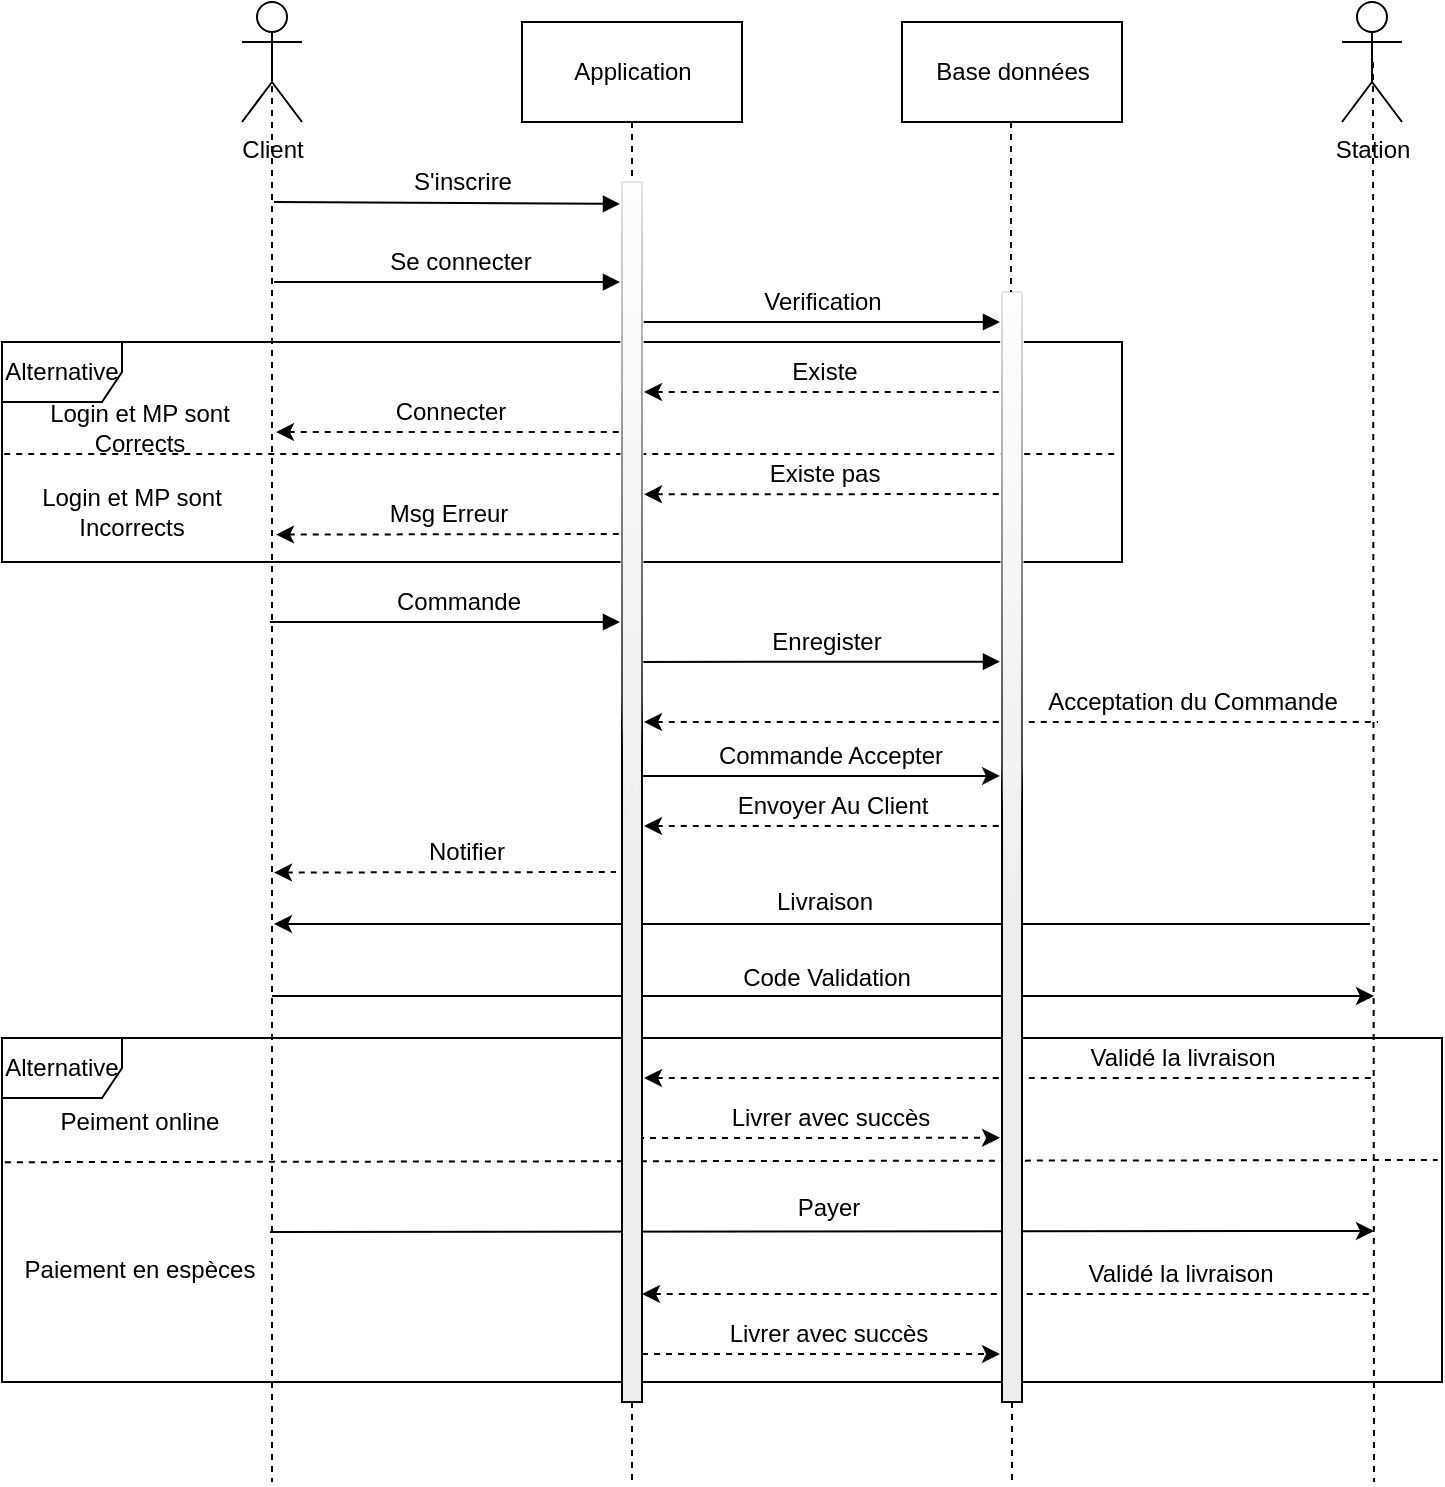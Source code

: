 <mxfile version="13.10.0" type="embed">
    <diagram id="mpSlv0D-25zA7CVjeN_R" name="Page-1">
        <mxGraphModel dx="768" dy="352" grid="1" gridSize="10" guides="1" tooltips="1" connect="1" arrows="1" fold="1" page="1" pageScale="1" pageWidth="827" pageHeight="1169" math="0" shadow="0">
            <root>
                <mxCell id="0"/>
                <mxCell id="1" parent="0"/>
                <mxCell id="69" value="Alternative" style="shape=umlFrame;whiteSpace=wrap;html=1;swimlaneFillColor=#ffffff;" vertex="1" parent="1">
                    <mxGeometry x="46" y="538" width="720" height="172" as="geometry"/>
                </mxCell>
                <mxCell id="27" value="Alternative" style="shape=umlFrame;whiteSpace=wrap;html=1;swimlaneFillColor=#ffffff;" vertex="1" parent="1">
                    <mxGeometry x="46" y="190" width="560" height="110" as="geometry"/>
                </mxCell>
                <mxCell id="12" style="rounded=0;orthogonalLoop=1;jettySize=auto;html=1;exitX=0.5;exitY=1;exitDx=0;exitDy=0;endArrow=none;endFill=0;dashed=1;" edge="1" parent="1" source="82">
                    <mxGeometry relative="1" as="geometry">
                        <mxPoint x="361" y="760" as="targetPoint"/>
                    </mxGeometry>
                </mxCell>
                <mxCell id="2" value="Application" style="html=1;" vertex="1" parent="1">
                    <mxGeometry x="306" y="30" width="110" height="50" as="geometry"/>
                </mxCell>
                <mxCell id="4" value="Base données" style="html=1;" vertex="1" parent="1">
                    <mxGeometry x="496" y="30" width="110" height="50" as="geometry"/>
                </mxCell>
                <mxCell id="13" style="rounded=0;orthogonalLoop=1;jettySize=auto;html=1;dashed=1;endArrow=none;endFill=0;" edge="1" parent="1">
                    <mxGeometry relative="1" as="geometry">
                        <mxPoint x="181" y="760" as="targetPoint"/>
                        <mxPoint x="181" y="110" as="sourcePoint"/>
                    </mxGeometry>
                </mxCell>
                <mxCell id="5" value="Client" style="shape=umlActor;verticalLabelPosition=bottom;verticalAlign=top;html=1;" vertex="1" parent="1">
                    <mxGeometry x="166" y="20" width="30" height="60" as="geometry"/>
                </mxCell>
                <mxCell id="8" value="Station" style="shape=umlActor;verticalLabelPosition=bottom;verticalAlign=top;html=1;" vertex="1" parent="1">
                    <mxGeometry x="716" y="20" width="30" height="60" as="geometry"/>
                </mxCell>
                <mxCell id="15" style="rounded=0;orthogonalLoop=1;jettySize=auto;html=1;exitX=0.5;exitY=1;exitDx=0;exitDy=0;endArrow=none;endFill=0;dashed=1;" edge="1" parent="1" source="84">
                    <mxGeometry relative="1" as="geometry">
                        <mxPoint x="551" y="760" as="targetPoint"/>
                        <mxPoint x="550.5" y="80" as="sourcePoint"/>
                    </mxGeometry>
                </mxCell>
                <mxCell id="17" style="rounded=0;orthogonalLoop=1;jettySize=auto;html=1;exitX=0.5;exitY=0.5;exitDx=0;exitDy=0;exitPerimeter=0;dashed=1;endArrow=none;endFill=0;" edge="1" parent="1">
                    <mxGeometry relative="1" as="geometry">
                        <mxPoint x="732" y="760" as="targetPoint"/>
                        <mxPoint x="731.5" y="50" as="sourcePoint"/>
                    </mxGeometry>
                </mxCell>
                <mxCell id="19" value="" style="endArrow=block;startArrow=none;endFill=1;startFill=0;html=1;entryX=-0.1;entryY=0.018;entryDx=0;entryDy=0;entryPerimeter=0;" edge="1" parent="1" target="82">
                    <mxGeometry width="160" relative="1" as="geometry">
                        <mxPoint x="182" y="120" as="sourcePoint"/>
                        <mxPoint x="362" y="120" as="targetPoint"/>
                    </mxGeometry>
                </mxCell>
                <mxCell id="20" value="S'inscrire" style="text;html=1;align=center;verticalAlign=middle;resizable=0;points=[];autosize=1;" vertex="1" parent="1">
                    <mxGeometry x="246" y="100" width="60" height="20" as="geometry"/>
                </mxCell>
                <mxCell id="21" value="" style="endArrow=block;startArrow=none;endFill=1;startFill=0;html=1;entryX=-0.2;entryY=0.082;entryDx=0;entryDy=0;entryPerimeter=0;" edge="1" parent="1">
                    <mxGeometry width="160" relative="1" as="geometry">
                        <mxPoint x="182" y="160" as="sourcePoint"/>
                        <mxPoint x="355" y="160.02" as="targetPoint"/>
                    </mxGeometry>
                </mxCell>
                <mxCell id="22" value="Se connecter" style="text;html=1;align=center;verticalAlign=middle;resizable=0;points=[];autosize=1;" vertex="1" parent="1">
                    <mxGeometry x="230" y="140" width="90" height="20" as="geometry"/>
                </mxCell>
                <mxCell id="23" value="" style="endArrow=block;startArrow=none;endFill=1;startFill=0;html=1;" edge="1" parent="1">
                    <mxGeometry width="160" relative="1" as="geometry">
                        <mxPoint x="180" y="330" as="sourcePoint"/>
                        <mxPoint x="355" y="330" as="targetPoint"/>
                    </mxGeometry>
                </mxCell>
                <mxCell id="24" value="Commande" style="text;html=1;align=center;verticalAlign=middle;resizable=0;points=[];autosize=1;" vertex="1" parent="1">
                    <mxGeometry x="234" y="310" width="80" height="20" as="geometry"/>
                </mxCell>
                <mxCell id="25" value="" style="endArrow=block;startArrow=none;endFill=1;startFill=0;html=1;" edge="1" parent="1">
                    <mxGeometry width="160" relative="1" as="geometry">
                        <mxPoint x="359" y="180" as="sourcePoint"/>
                        <mxPoint x="545" y="180" as="targetPoint"/>
                    </mxGeometry>
                </mxCell>
                <mxCell id="26" value="Verification" style="text;html=1;align=center;verticalAlign=middle;resizable=0;points=[];autosize=1;" vertex="1" parent="1">
                    <mxGeometry x="421" y="160" width="70" height="20" as="geometry"/>
                </mxCell>
                <mxCell id="29" value="" style="endArrow=none;endFill=0;endSize=12;html=1;exitX=0.002;exitY=0.509;exitDx=0;exitDy=0;exitPerimeter=0;entryX=0.998;entryY=0.509;entryDx=0;entryDy=0;entryPerimeter=0;dashed=1;" edge="1" parent="1" source="27" target="27">
                    <mxGeometry width="160" relative="1" as="geometry">
                        <mxPoint x="87" y="244" as="sourcePoint"/>
                        <mxPoint x="604" y="250" as="targetPoint"/>
                    </mxGeometry>
                </mxCell>
                <mxCell id="30" value="" style="endArrow=none;startArrow=classic;endFill=0;startFill=1;html=1;dashed=1;" edge="1" parent="1">
                    <mxGeometry width="160" relative="1" as="geometry">
                        <mxPoint x="367" y="215" as="sourcePoint"/>
                        <mxPoint x="546" y="215" as="targetPoint"/>
                    </mxGeometry>
                </mxCell>
                <mxCell id="31" value="Existe" style="text;html=1;align=center;verticalAlign=middle;resizable=0;points=[];autosize=1;" vertex="1" parent="1">
                    <mxGeometry x="432" y="195" width="50" height="20" as="geometry"/>
                </mxCell>
                <mxCell id="32" value="" style="endArrow=none;startArrow=classic;endFill=0;startFill=1;html=1;dashed=1;exitX=0.9;exitY=0.205;exitDx=0;exitDy=0;exitPerimeter=0;" edge="1" parent="1">
                    <mxGeometry width="160" relative="1" as="geometry">
                        <mxPoint x="183.0" y="235.05" as="sourcePoint"/>
                        <mxPoint x="358" y="235" as="targetPoint"/>
                    </mxGeometry>
                </mxCell>
                <mxCell id="33" value="Connecter" style="text;html=1;align=center;verticalAlign=middle;resizable=0;points=[];autosize=1;" vertex="1" parent="1">
                    <mxGeometry x="235" y="215" width="70" height="20" as="geometry"/>
                </mxCell>
                <mxCell id="36" value="" style="endArrow=none;startArrow=classic;endFill=0;startFill=1;html=1;dashed=1;exitX=1.3;exitY=0.256;exitDx=0;exitDy=0;exitPerimeter=0;" edge="1" parent="1">
                    <mxGeometry width="160" relative="1" as="geometry">
                        <mxPoint x="367" y="266.16" as="sourcePoint"/>
                        <mxPoint x="547" y="266" as="targetPoint"/>
                    </mxGeometry>
                </mxCell>
                <mxCell id="37" value="Existe pas" style="text;html=1;align=center;verticalAlign=middle;resizable=0;points=[];autosize=1;" vertex="1" parent="1">
                    <mxGeometry x="422" y="246" width="70" height="20" as="geometry"/>
                </mxCell>
                <mxCell id="38" value="" style="endArrow=none;startArrow=classic;endFill=0;startFill=1;html=1;dashed=1;exitX=0.9;exitY=0.289;exitDx=0;exitDy=0;exitPerimeter=0;" edge="1" parent="1">
                    <mxGeometry width="160" relative="1" as="geometry">
                        <mxPoint x="183.0" y="286.29" as="sourcePoint"/>
                        <mxPoint x="357" y="286" as="targetPoint"/>
                    </mxGeometry>
                </mxCell>
                <mxCell id="39" value="Msg Erreur" style="text;html=1;align=center;verticalAlign=middle;resizable=0;points=[];autosize=1;" vertex="1" parent="1">
                    <mxGeometry x="234" y="266" width="70" height="20" as="geometry"/>
                </mxCell>
                <mxCell id="40" value="" style="endArrow=block;startArrow=none;endFill=1;startFill=0;html=1;entryX=-0.1;entryY=0.333;entryDx=0;entryDy=0;entryPerimeter=0;" edge="1" parent="1" target="84">
                    <mxGeometry width="160" relative="1" as="geometry">
                        <mxPoint x="361" y="350" as="sourcePoint"/>
                        <mxPoint x="551" y="350" as="targetPoint"/>
                    </mxGeometry>
                </mxCell>
                <mxCell id="41" value="Enregister" style="text;html=1;align=center;verticalAlign=middle;resizable=0;points=[];autosize=1;" vertex="1" parent="1">
                    <mxGeometry x="423" y="330" width="70" height="20" as="geometry"/>
                </mxCell>
                <mxCell id="42" value="" style="endArrow=none;startArrow=classic;endFill=0;startFill=1;html=1;dashed=1;" edge="1" parent="1">
                    <mxGeometry width="160" relative="1" as="geometry">
                        <mxPoint x="367" y="380" as="sourcePoint"/>
                        <mxPoint x="734" y="380" as="targetPoint"/>
                    </mxGeometry>
                </mxCell>
                <mxCell id="43" value="Acceptation du Commande" style="text;html=1;align=center;verticalAlign=middle;resizable=0;points=[];autosize=1;" vertex="1" parent="1">
                    <mxGeometry x="561" y="360" width="160" height="20" as="geometry"/>
                </mxCell>
                <mxCell id="44" value="" style="endArrow=classic;startArrow=none;endFill=1;startFill=0;html=1;entryX=0.1;entryY=0.436;entryDx=0;entryDy=0;entryPerimeter=0;" edge="1" parent="1">
                    <mxGeometry width="160" relative="1" as="geometry">
                        <mxPoint x="359" y="407" as="sourcePoint"/>
                        <mxPoint x="545" y="406.98" as="targetPoint"/>
                    </mxGeometry>
                </mxCell>
                <mxCell id="45" value="Commande Accepter" style="text;html=1;align=center;verticalAlign=middle;resizable=0;points=[];autosize=1;" vertex="1" parent="1">
                    <mxGeometry x="395" y="387" width="130" height="20" as="geometry"/>
                </mxCell>
                <mxCell id="46" value="" style="endArrow=none;startArrow=classic;endFill=0;startFill=1;html=1;dashed=1;exitX=1.2;exitY=0.566;exitDx=0;exitDy=0;exitPerimeter=0;" edge="1" parent="1">
                    <mxGeometry width="160" relative="1" as="geometry">
                        <mxPoint x="182" y="455.26" as="sourcePoint"/>
                        <mxPoint x="353" y="455" as="targetPoint"/>
                    </mxGeometry>
                </mxCell>
                <mxCell id="47" value="Notifier" style="text;html=1;align=center;verticalAlign=middle;resizable=0;points=[];autosize=1;" vertex="1" parent="1">
                    <mxGeometry x="253" y="435" width="50" height="20" as="geometry"/>
                </mxCell>
                <mxCell id="48" value="" style="endArrow=none;startArrow=classic;endFill=0;startFill=1;html=1;" edge="1" parent="1">
                    <mxGeometry width="160" relative="1" as="geometry">
                        <mxPoint x="182" y="481" as="sourcePoint"/>
                        <mxPoint x="730" y="481" as="targetPoint"/>
                    </mxGeometry>
                </mxCell>
                <mxCell id="49" value="Livraison" style="text;html=1;align=center;verticalAlign=middle;resizable=0;points=[];autosize=1;glass=1;" vertex="1" parent="1">
                    <mxGeometry x="427" y="460" width="60" height="20" as="geometry"/>
                </mxCell>
                <mxCell id="50" value="" style="endArrow=classic;startArrow=none;endFill=1;startFill=0;html=1;" edge="1" parent="1">
                    <mxGeometry width="160" relative="1" as="geometry">
                        <mxPoint x="181" y="517" as="sourcePoint"/>
                        <mxPoint x="732" y="517" as="targetPoint"/>
                    </mxGeometry>
                </mxCell>
                <mxCell id="53" value="Code Validation" style="text;html=1;align=center;verticalAlign=middle;resizable=0;points=[];autosize=1;" vertex="1" parent="1">
                    <mxGeometry x="408" y="498" width="100" height="20" as="geometry"/>
                </mxCell>
                <mxCell id="55" value="" style="endArrow=none;startArrow=classic;endFill=0;startFill=1;html=1;dashed=1;" edge="1" parent="1">
                    <mxGeometry width="160" relative="1" as="geometry">
                        <mxPoint x="367" y="558" as="sourcePoint"/>
                        <mxPoint x="732" y="558" as="targetPoint"/>
                    </mxGeometry>
                </mxCell>
                <mxCell id="59" value="Validé la livraison" style="text;html=1;align=center;verticalAlign=middle;resizable=0;points=[];autosize=1;" vertex="1" parent="1">
                    <mxGeometry x="581" y="538" width="110" height="20" as="geometry"/>
                </mxCell>
                <mxCell id="63" value="Login et MP sont Corrects" style="text;html=1;strokeColor=none;fillColor=none;align=center;verticalAlign=middle;whiteSpace=wrap;rounded=0;" vertex="1" parent="1">
                    <mxGeometry x="50" y="221" width="130" height="24" as="geometry"/>
                </mxCell>
                <mxCell id="64" value="Login et MP sont Incorrects" style="text;html=1;strokeColor=none;fillColor=none;align=center;verticalAlign=middle;whiteSpace=wrap;rounded=0;" vertex="1" parent="1">
                    <mxGeometry x="56" y="260" width="110" height="30" as="geometry"/>
                </mxCell>
                <mxCell id="65" value="" style="endArrow=classic;startArrow=none;endFill=1;startFill=0;html=1;dashed=1;entryX=0.2;entryY=0.762;entryDx=0;entryDy=0;entryPerimeter=0;" edge="1" parent="1">
                    <mxGeometry width="160" relative="1" as="geometry">
                        <mxPoint x="358" y="588" as="sourcePoint"/>
                        <mxPoint x="545" y="587.91" as="targetPoint"/>
                    </mxGeometry>
                </mxCell>
                <mxCell id="66" value="Livrer avec succès" style="text;html=1;align=center;verticalAlign=middle;resizable=0;points=[];autosize=1;" vertex="1" parent="1">
                    <mxGeometry x="405" y="568" width="110" height="20" as="geometry"/>
                </mxCell>
                <mxCell id="67" value="" style="endArrow=none;startArrow=classic;endFill=0;startFill=1;html=1;dashed=1;" edge="1" parent="1">
                    <mxGeometry width="160" relative="1" as="geometry">
                        <mxPoint x="367" y="432" as="sourcePoint"/>
                        <mxPoint x="552" y="432" as="targetPoint"/>
                    </mxGeometry>
                </mxCell>
                <mxCell id="68" value="Envoyer Au Client" style="text;html=1;align=center;verticalAlign=middle;resizable=0;points=[];autosize=1;" vertex="1" parent="1">
                    <mxGeometry x="406" y="412" width="110" height="20" as="geometry"/>
                </mxCell>
                <mxCell id="71" value="Peiment online" style="text;html=1;strokeColor=none;fillColor=none;align=center;verticalAlign=middle;whiteSpace=wrap;rounded=0;" vertex="1" parent="1">
                    <mxGeometry x="50" y="568" width="130" height="24" as="geometry"/>
                </mxCell>
                <mxCell id="72" value="Paiement en espèces" style="text;html=1;strokeColor=none;fillColor=none;align=center;verticalAlign=middle;whiteSpace=wrap;rounded=0;" vertex="1" parent="1">
                    <mxGeometry x="50" y="642" width="130" height="24" as="geometry"/>
                </mxCell>
                <mxCell id="73" value="" style="endArrow=none;startArrow=classic;endFill=0;startFill=1;html=1;dashed=1;" edge="1" parent="1">
                    <mxGeometry width="160" relative="1" as="geometry">
                        <mxPoint x="366" y="666" as="sourcePoint"/>
                        <mxPoint x="731" y="666" as="targetPoint"/>
                    </mxGeometry>
                </mxCell>
                <mxCell id="74" value="Validé la livraison" style="text;html=1;align=center;verticalAlign=middle;resizable=0;points=[];autosize=1;" vertex="1" parent="1">
                    <mxGeometry x="580" y="646" width="110" height="20" as="geometry"/>
                </mxCell>
                <mxCell id="75" value="" style="endArrow=classic;startArrow=none;endFill=1;startFill=0;html=1;dashed=1;" edge="1" parent="1">
                    <mxGeometry width="160" relative="1" as="geometry">
                        <mxPoint x="360" y="696" as="sourcePoint"/>
                        <mxPoint x="545" y="696" as="targetPoint"/>
                    </mxGeometry>
                </mxCell>
                <mxCell id="76" value="Livrer avec succès" style="text;html=1;align=center;verticalAlign=middle;resizable=0;points=[];autosize=1;" vertex="1" parent="1">
                    <mxGeometry x="404" y="676" width="110" height="20" as="geometry"/>
                </mxCell>
                <mxCell id="77" value="" style="endArrow=none;endFill=0;endSize=12;html=1;exitX=0.002;exitY=0.509;exitDx=0;exitDy=0;exitPerimeter=0;entryX=0.997;entryY=0.5;entryDx=0;entryDy=0;entryPerimeter=0;dashed=1;" edge="1" parent="1">
                    <mxGeometry width="160" relative="1" as="geometry">
                        <mxPoint x="47.44" y="600.098" as="sourcePoint"/>
                        <mxPoint x="763.84" y="599" as="targetPoint"/>
                    </mxGeometry>
                </mxCell>
                <mxCell id="78" value="" style="endArrow=classic;startArrow=none;endFill=1;startFill=0;html=1;" edge="1" parent="1">
                    <mxGeometry width="160" relative="1" as="geometry">
                        <mxPoint x="180" y="635" as="sourcePoint"/>
                        <mxPoint x="732" y="634.5" as="targetPoint"/>
                    </mxGeometry>
                </mxCell>
                <mxCell id="79" value="Payer" style="text;html=1;align=center;verticalAlign=middle;resizable=0;points=[];autosize=1;glass=1;" vertex="1" parent="1">
                    <mxGeometry x="434" y="612.5" width="50" height="20" as="geometry"/>
                </mxCell>
                <mxCell id="81" style="rounded=0;orthogonalLoop=1;jettySize=auto;html=1;exitX=0.5;exitY=0.5;exitDx=0;exitDy=0;exitPerimeter=0;dashed=1;endArrow=none;endFill=0;" edge="1" parent="1" source="5">
                    <mxGeometry relative="1" as="geometry">
                        <mxPoint x="181" y="110" as="targetPoint"/>
                        <mxPoint x="181" y="50" as="sourcePoint"/>
                    </mxGeometry>
                </mxCell>
                <mxCell id="82" value="" style="html=1;points=[];perimeter=orthogonalPerimeter;glass=1;fillColor=#EDEDED;gradientColor=none;" vertex="1" parent="1">
                    <mxGeometry x="356" y="110" width="10" height="610" as="geometry"/>
                </mxCell>
                <mxCell id="83" style="rounded=0;orthogonalLoop=1;jettySize=auto;html=1;exitX=0.5;exitY=1;exitDx=0;exitDy=0;endArrow=none;endFill=0;dashed=1;" edge="1" parent="1" source="2" target="82">
                    <mxGeometry relative="1" as="geometry">
                        <mxPoint x="361" y="760" as="targetPoint"/>
                        <mxPoint x="361" y="80" as="sourcePoint"/>
                    </mxGeometry>
                </mxCell>
                <mxCell id="84" value="" style="html=1;points=[];perimeter=orthogonalPerimeter;glass=1;fillColor=#EDEDED;gradientColor=none;" vertex="1" parent="1">
                    <mxGeometry x="546" y="165" width="10" height="555" as="geometry"/>
                </mxCell>
                <mxCell id="85" style="rounded=0;orthogonalLoop=1;jettySize=auto;html=1;exitX=0.5;exitY=1;exitDx=0;exitDy=0;endArrow=none;endFill=0;dashed=1;" edge="1" parent="1" target="84">
                    <mxGeometry relative="1" as="geometry">
                        <mxPoint x="551" y="760" as="targetPoint"/>
                        <mxPoint x="550.5" y="80" as="sourcePoint"/>
                    </mxGeometry>
                </mxCell>
            </root>
        </mxGraphModel>
    </diagram>
</mxfile>